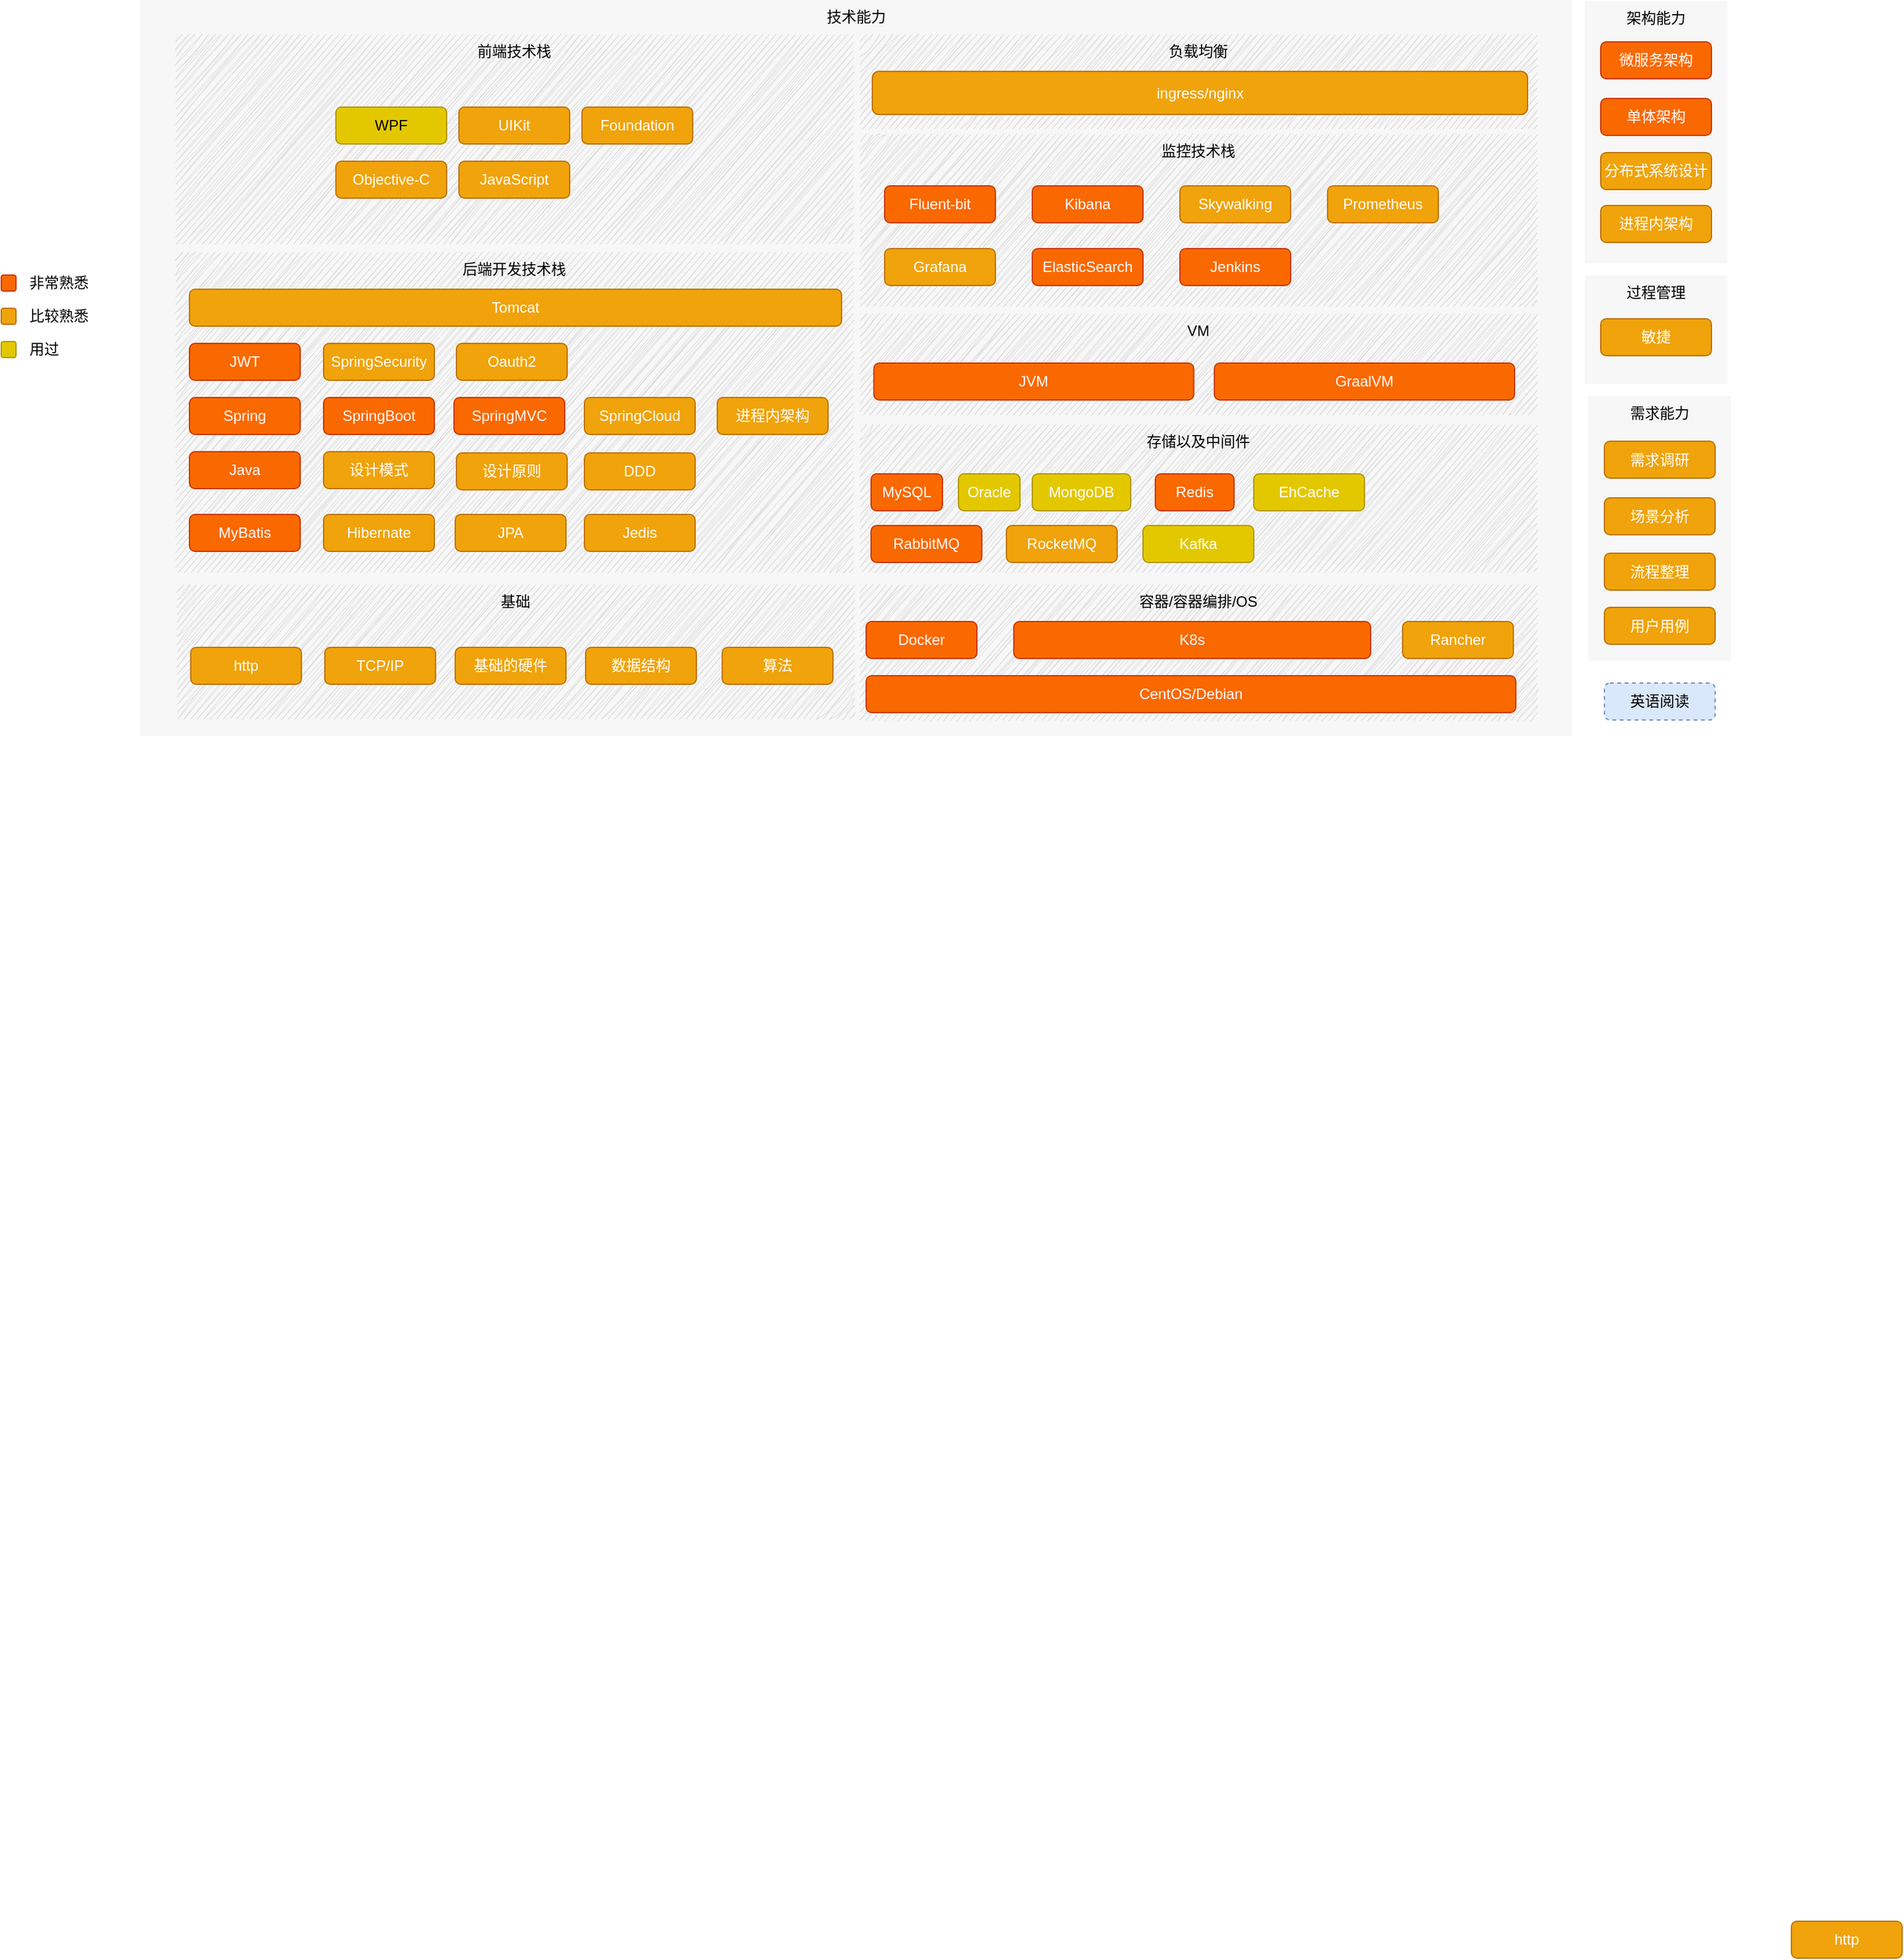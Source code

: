 <mxfile version="24.7.5" pages="7">
  <diagram name="顶层架构" id="g6CvxwyKXsx-Wkx9vgeh">
    <mxGraphModel dx="2473" dy="795" grid="0" gridSize="10" guides="1" tooltips="1" connect="1" arrows="1" fold="1" page="1" pageScale="1" pageWidth="827" pageHeight="1169" math="0" shadow="0">
      <root>
        <mxCell id="0" />
        <mxCell id="1" parent="0" />
        <mxCell id="p9Cf_NM39iR3UKsBwhyy-54" value="架构能力" style="rounded=0;whiteSpace=wrap;html=1;fillColor=#D6D6D6;opacity=20;strokeColor=none;verticalAlign=top;" vertex="1" parent="1">
          <mxGeometry x="732" y="273" width="116" height="213" as="geometry" />
        </mxCell>
        <mxCell id="p9Cf_NM39iR3UKsBwhyy-56" value="需求能力" style="rounded=0;whiteSpace=wrap;html=1;fillColor=#D6D6D6;opacity=20;strokeColor=none;verticalAlign=top;" vertex="1" parent="1">
          <mxGeometry x="735" y="594" width="116" height="215" as="geometry" />
        </mxCell>
        <mxCell id="p9Cf_NM39iR3UKsBwhyy-55" value="过程管理" style="rounded=0;whiteSpace=wrap;html=1;fillColor=#D6D6D6;opacity=20;strokeColor=none;verticalAlign=top;" vertex="1" parent="1">
          <mxGeometry x="732" y="496" width="116" height="88" as="geometry" />
        </mxCell>
        <mxCell id="p9Cf_NM39iR3UKsBwhyy-53" value="技术能力" style="rounded=0;whiteSpace=wrap;html=1;fillColor=#D6D6D6;opacity=20;strokeColor=none;verticalAlign=top;" vertex="1" parent="1">
          <mxGeometry x="-442" y="272" width="1164" height="598" as="geometry" />
        </mxCell>
        <mxCell id="p9Cf_NM39iR3UKsBwhyy-49" value="基础" style="rounded=0;whiteSpace=wrap;html=1;fillColor=#D6D6D6;strokeColor=none;verticalAlign=top;sketch=1;curveFitting=1;jiggle=2;" vertex="1" parent="1">
          <mxGeometry x="-412" y="747" width="550" height="109" as="geometry" />
        </mxCell>
        <mxCell id="p9Cf_NM39iR3UKsBwhyy-34" value="监控技术栈" style="rounded=0;whiteSpace=wrap;html=1;fillColor=#D6D6D6;strokeColor=none;verticalAlign=top;sketch=1;curveFitting=1;jiggle=2;" vertex="1" parent="1">
          <mxGeometry x="143" y="381" width="550" height="140" as="geometry" />
        </mxCell>
        <mxCell id="JE6O_fZ9xA0qBkAR_-J4-16" value="Kibana" style="rounded=1;whiteSpace=wrap;html=1;fillColor=#fa6800;fontColor=#FFFFFF;strokeColor=#C73500;" vertex="1" parent="1">
          <mxGeometry x="283" y="423" width="90" height="30" as="geometry" />
        </mxCell>
        <mxCell id="JE6O_fZ9xA0qBkAR_-J4-17" value="Fluent-bit" style="rounded=1;whiteSpace=wrap;html=1;fillColor=#fa6800;fontColor=#FFFFFF;strokeColor=#C73500;" vertex="1" parent="1">
          <mxGeometry x="163" y="423" width="90" height="30" as="geometry" />
        </mxCell>
        <mxCell id="JE6O_fZ9xA0qBkAR_-J4-41" value="Jenkins" style="rounded=1;whiteSpace=wrap;html=1;fillColor=#fa6800;fontColor=#FFFFFF;strokeColor=#C73500;" vertex="1" parent="1">
          <mxGeometry x="403" y="474" width="90" height="30" as="geometry" />
        </mxCell>
        <mxCell id="JE6O_fZ9xA0qBkAR_-J4-43" value="Skywalking" style="rounded=1;whiteSpace=wrap;html=1;fillColor=#f0a30a;fontColor=#FFFFFF;strokeColor=#BD7000;" vertex="1" parent="1">
          <mxGeometry x="403" y="423" width="90" height="30" as="geometry" />
        </mxCell>
        <mxCell id="JE6O_fZ9xA0qBkAR_-J4-44" value="Prometheus" style="rounded=1;whiteSpace=wrap;html=1;fillColor=#f0a30a;fontColor=#FFFFFF;strokeColor=#BD7000;" vertex="1" parent="1">
          <mxGeometry x="523" y="423" width="90" height="30" as="geometry" />
        </mxCell>
        <mxCell id="JE6O_fZ9xA0qBkAR_-J4-45" value="Grafana" style="rounded=1;whiteSpace=wrap;html=1;fillColor=#f0a30a;fontColor=#FFFFFF;strokeColor=#BD7000;" vertex="1" parent="1">
          <mxGeometry x="163" y="474" width="90" height="30" as="geometry" />
        </mxCell>
        <mxCell id="JE6O_fZ9xA0qBkAR_-J4-46" value="微服务架构" style="rounded=1;whiteSpace=wrap;html=1;fillColor=#fa6800;fontColor=#FFFFFF;strokeColor=#C73500;" vertex="1" parent="1">
          <mxGeometry x="745" y="306" width="90" height="30" as="geometry" />
        </mxCell>
        <mxCell id="JE6O_fZ9xA0qBkAR_-J4-47" value="单体架构" style="rounded=1;whiteSpace=wrap;html=1;fillColor=#fa6800;fontColor=#FFFFFF;strokeColor=#C73500;" vertex="1" parent="1">
          <mxGeometry x="745" y="352" width="90" height="30" as="geometry" />
        </mxCell>
        <mxCell id="JE6O_fZ9xA0qBkAR_-J4-52" value="http" style="rounded=1;whiteSpace=wrap;html=1;fillColor=#f0a30a;fontColor=#FFFFFF;strokeColor=#BD7000;" vertex="1" parent="1">
          <mxGeometry x="900" y="1833" width="90" height="30" as="geometry" />
        </mxCell>
        <mxCell id="JE6O_fZ9xA0qBkAR_-J4-58" value="分布式系统设计" style="rounded=1;whiteSpace=wrap;html=1;fillColor=#f0a30a;fontColor=#FFFFFF;strokeColor=#BD7000;" vertex="1" parent="1">
          <mxGeometry x="745" y="396" width="90" height="30" as="geometry" />
        </mxCell>
        <mxCell id="JE6O_fZ9xA0qBkAR_-J4-60" value="" style="rounded=1;whiteSpace=wrap;html=1;fillColor=#fa6800;fontColor=#FFFFFF;strokeColor=#C73500;" vertex="1" parent="1">
          <mxGeometry x="-555" y="495.5" width="12" height="13" as="geometry" />
        </mxCell>
        <mxCell id="JE6O_fZ9xA0qBkAR_-J4-72" value="敏捷" style="rounded=1;whiteSpace=wrap;html=1;fillColor=#f0a30a;fontColor=#FFFFFF;strokeColor=#BD7000;" vertex="1" parent="1">
          <mxGeometry x="745" y="531" width="90" height="30" as="geometry" />
        </mxCell>
        <mxCell id="JE6O_fZ9xA0qBkAR_-J4-73" value="需求调研" style="rounded=1;whiteSpace=wrap;html=1;fillColor=#f0a30a;fontColor=#FFFFFF;strokeColor=#BD7000;" vertex="1" parent="1">
          <mxGeometry x="748" y="630.5" width="90" height="30" as="geometry" />
        </mxCell>
        <mxCell id="p9Cf_NM39iR3UKsBwhyy-12" value="ElasticSearch" style="rounded=1;whiteSpace=wrap;html=1;fillColor=#fa6800;fontColor=#FFFFFF;strokeColor=#C73500;" vertex="1" parent="1">
          <mxGeometry x="283" y="474" width="90" height="30" as="geometry" />
        </mxCell>
        <mxCell id="p9Cf_NM39iR3UKsBwhyy-23" value="前端技术栈" style="rounded=0;whiteSpace=wrap;html=1;fillColor=#D6D6D6;strokeColor=none;verticalAlign=top;glass=0;sketch=1;curveFitting=1;jiggle=2;" vertex="1" parent="1">
          <mxGeometry x="-413" y="300" width="550" height="170" as="geometry" />
        </mxCell>
        <mxCell id="JE6O_fZ9xA0qBkAR_-J4-9" value="Objective-C" style="rounded=1;whiteSpace=wrap;html=1;fillColor=#f0a30a;fontColor=#FFFFFF;strokeColor=#BD7000;" vertex="1" parent="1">
          <mxGeometry x="-283" y="403" width="90" height="30" as="geometry" />
        </mxCell>
        <mxCell id="JE6O_fZ9xA0qBkAR_-J4-33" value="WPF" style="rounded=1;whiteSpace=wrap;html=1;fillColor=#e3c800;fontColor=#000000;strokeColor=#B09500;" vertex="1" parent="1">
          <mxGeometry x="-283" y="359" width="90" height="30" as="geometry" />
        </mxCell>
        <mxCell id="JE6O_fZ9xA0qBkAR_-J4-34" value="UIKit" style="rounded=1;whiteSpace=wrap;html=1;fillColor=#f0a30a;fontColor=#FFFFFF;strokeColor=#BD7000;" vertex="1" parent="1">
          <mxGeometry x="-183" y="359" width="90" height="30" as="geometry" />
        </mxCell>
        <mxCell id="JE6O_fZ9xA0qBkAR_-J4-35" value="Foundation" style="rounded=1;whiteSpace=wrap;html=1;fontColor=#FFFFFF;fillColor=#f0a30a;strokeColor=#BD7000;" vertex="1" parent="1">
          <mxGeometry x="-83" y="359" width="90" height="30" as="geometry" />
        </mxCell>
        <mxCell id="JE6O_fZ9xA0qBkAR_-J4-48" value="JavaScript" style="rounded=1;whiteSpace=wrap;html=1;fillColor=#f0a30a;fontColor=#FFFFFF;strokeColor=#BD7000;" vertex="1" parent="1">
          <mxGeometry x="-183" y="403" width="90" height="30" as="geometry" />
        </mxCell>
        <mxCell id="p9Cf_NM39iR3UKsBwhyy-45" value="场景分析" style="rounded=1;whiteSpace=wrap;html=1;fillColor=#f0a30a;fontColor=#FFFFFF;strokeColor=#BD7000;" vertex="1" parent="1">
          <mxGeometry x="748" y="676.5" width="90" height="30" as="geometry" />
        </mxCell>
        <mxCell id="p9Cf_NM39iR3UKsBwhyy-18" value="后端开发技术栈" style="rounded=0;whiteSpace=wrap;html=1;fillColor=#D6D6D6;strokeColor=none;verticalAlign=top;sketch=1;curveFitting=1;jiggle=2;" vertex="1" parent="1">
          <mxGeometry x="-413" y="477" width="550" height="260" as="geometry" />
        </mxCell>
        <mxCell id="JE6O_fZ9xA0qBkAR_-J4-28" value="Hibernate" style="rounded=1;whiteSpace=wrap;html=1;fillColor=#f0a30a;fontColor=#FFFFFF;strokeColor=#BD7000;" vertex="1" parent="1">
          <mxGeometry x="-293" y="690" width="90" height="30" as="geometry" />
        </mxCell>
        <mxCell id="JE6O_fZ9xA0qBkAR_-J4-29" value="MyBatis" style="rounded=1;whiteSpace=wrap;html=1;fillColor=#fa6800;fontColor=#FFFFFF;strokeColor=#C73500;" vertex="1" parent="1">
          <mxGeometry x="-402" y="690" width="90" height="30" as="geometry" />
        </mxCell>
        <mxCell id="JE6O_fZ9xA0qBkAR_-J4-68" value="JPA" style="rounded=1;whiteSpace=wrap;html=1;fillColor=#f0a30a;fontColor=#FFFFFF;strokeColor=#BD7000;" vertex="1" parent="1">
          <mxGeometry x="-186" y="690" width="90" height="30" as="geometry" />
        </mxCell>
        <mxCell id="p9Cf_NM39iR3UKsBwhyy-17" value="Jedis" style="rounded=1;whiteSpace=wrap;html=1;fillColor=#f0a30a;fontColor=#FFFFFF;strokeColor=#BD7000;" vertex="1" parent="1">
          <mxGeometry x="-81" y="690" width="90" height="30" as="geometry" />
        </mxCell>
        <mxCell id="JE6O_fZ9xA0qBkAR_-J4-1" value="Java" style="rounded=1;whiteSpace=wrap;html=1;fillColor=#fa6800;strokeColor=#C73500;fontColor=#FFFFFF;" vertex="1" parent="1">
          <mxGeometry x="-402" y="639" width="90" height="30" as="geometry" />
        </mxCell>
        <mxCell id="JE6O_fZ9xA0qBkAR_-J4-24" value="Spring" style="rounded=1;whiteSpace=wrap;html=1;fillColor=#fa6800;fontColor=#FFFFFF;strokeColor=#C73500;" vertex="1" parent="1">
          <mxGeometry x="-402" y="595" width="90" height="30" as="geometry" />
        </mxCell>
        <mxCell id="JE6O_fZ9xA0qBkAR_-J4-25" value="SpringBoot" style="rounded=1;whiteSpace=wrap;html=1;fillColor=#fa6800;fontColor=#FFFFFF;strokeColor=#C73500;" vertex="1" parent="1">
          <mxGeometry x="-293" y="595" width="90" height="30" as="geometry" />
        </mxCell>
        <mxCell id="JE6O_fZ9xA0qBkAR_-J4-26" value="SpringMVC" style="rounded=1;whiteSpace=wrap;html=1;fillColor=#fa6800;fontColor=#FFFFFF;strokeColor=#C73500;" vertex="1" parent="1">
          <mxGeometry x="-187" y="595" width="90" height="30" as="geometry" />
        </mxCell>
        <mxCell id="JE6O_fZ9xA0qBkAR_-J4-27" value="SpringCloud" style="rounded=1;whiteSpace=wrap;html=1;fillColor=#f0a30a;fontColor=#FFFFFF;strokeColor=#BD7000;" vertex="1" parent="1">
          <mxGeometry x="-81" y="595" width="90" height="30" as="geometry" />
        </mxCell>
        <mxCell id="JE6O_fZ9xA0qBkAR_-J4-49" value="JWT" style="rounded=1;whiteSpace=wrap;html=1;fillColor=#fa6800;fontColor=#FFFFFF;strokeColor=#C73500;" vertex="1" parent="1">
          <mxGeometry x="-402" y="551" width="90" height="30" as="geometry" />
        </mxCell>
        <mxCell id="JE6O_fZ9xA0qBkAR_-J4-50" value="SpringSecurity" style="rounded=1;whiteSpace=wrap;html=1;fillColor=#f0a30a;fontColor=#FFFFFF;strokeColor=#BD7000;" vertex="1" parent="1">
          <mxGeometry x="-293" y="551" width="90" height="30" as="geometry" />
        </mxCell>
        <mxCell id="JE6O_fZ9xA0qBkAR_-J4-51" value="Oauth2" style="rounded=1;whiteSpace=wrap;html=1;fillColor=#f0a30a;fontColor=#FFFFFF;strokeColor=#BD7000;" vertex="1" parent="1">
          <mxGeometry x="-185" y="551" width="90" height="30" as="geometry" />
        </mxCell>
        <mxCell id="JE6O_fZ9xA0qBkAR_-J4-55" value="数据结构" style="rounded=1;whiteSpace=wrap;html=1;fillColor=#f0a30a;fontColor=#FFFFFF;strokeColor=#BD7000;" vertex="1" parent="1">
          <mxGeometry x="-80" y="798" width="90" height="30" as="geometry" />
        </mxCell>
        <mxCell id="JE6O_fZ9xA0qBkAR_-J4-56" value="算法" style="rounded=1;whiteSpace=wrap;html=1;fillColor=#f0a30a;fontColor=#FFFFFF;strokeColor=#BD7000;" vertex="1" parent="1">
          <mxGeometry x="31" y="798" width="90" height="30" as="geometry" />
        </mxCell>
        <mxCell id="JE6O_fZ9xA0qBkAR_-J4-66" value="设计模式" style="rounded=1;whiteSpace=wrap;html=1;fillColor=#f0a30a;fontColor=#FFFFFF;strokeColor=#BD7000;" vertex="1" parent="1">
          <mxGeometry x="-293" y="639" width="90" height="30" as="geometry" />
        </mxCell>
        <mxCell id="JE6O_fZ9xA0qBkAR_-J4-71" value="DDD" style="rounded=1;whiteSpace=wrap;html=1;fillColor=#f0a30a;fontColor=#FFFFFF;strokeColor=#BD7000;" vertex="1" parent="1">
          <mxGeometry x="-81" y="640" width="90" height="30" as="geometry" />
        </mxCell>
        <mxCell id="p9Cf_NM39iR3UKsBwhyy-10" value="Tomcat" style="rounded=1;whiteSpace=wrap;html=1;fillColor=#f0a30a;fontColor=#FFFFFF;strokeColor=#BD7000;" vertex="1" parent="1">
          <mxGeometry x="-402" y="507" width="530" height="30" as="geometry" />
        </mxCell>
        <mxCell id="p9Cf_NM39iR3UKsBwhyy-15" value="进程内架构" style="rounded=1;whiteSpace=wrap;html=1;fillColor=#f0a30a;fontColor=#FFFFFF;strokeColor=#BD7000;" vertex="1" parent="1">
          <mxGeometry x="27" y="595" width="90" height="30" as="geometry" />
        </mxCell>
        <mxCell id="p9Cf_NM39iR3UKsBwhyy-16" value="设计原则" style="rounded=1;whiteSpace=wrap;html=1;fillColor=#f0a30a;fontColor=#FFFFFF;strokeColor=#BD7000;" vertex="1" parent="1">
          <mxGeometry x="-185" y="640" width="90" height="30" as="geometry" />
        </mxCell>
        <mxCell id="p9Cf_NM39iR3UKsBwhyy-50" value="http" style="rounded=1;whiteSpace=wrap;html=1;fillColor=#f0a30a;fontColor=#FFFFFF;strokeColor=#BD7000;" vertex="1" parent="1">
          <mxGeometry x="-401" y="798" width="90" height="30" as="geometry" />
        </mxCell>
        <mxCell id="p9Cf_NM39iR3UKsBwhyy-51" value="TCP/IP" style="rounded=1;whiteSpace=wrap;html=1;fillColor=#f0a30a;fontColor=#FFFFFF;strokeColor=#BD7000;" vertex="1" parent="1">
          <mxGeometry x="-292" y="798" width="90" height="30" as="geometry" />
        </mxCell>
        <mxCell id="p9Cf_NM39iR3UKsBwhyy-52" value="基础的硬件" style="rounded=1;whiteSpace=wrap;html=1;fillColor=#f0a30a;fontColor=#FFFFFF;strokeColor=#BD7000;" vertex="1" parent="1">
          <mxGeometry x="-186" y="798" width="90" height="30" as="geometry" />
        </mxCell>
        <mxCell id="p9Cf_NM39iR3UKsBwhyy-20" value="VM" style="rounded=0;whiteSpace=wrap;html=1;fillColor=#D6D6D6;strokeColor=none;verticalAlign=top;sketch=1;curveFitting=1;jiggle=2;" vertex="1" parent="1">
          <mxGeometry x="143" y="527" width="550" height="80" as="geometry" />
        </mxCell>
        <mxCell id="JE6O_fZ9xA0qBkAR_-J4-3" value="JVM" style="rounded=1;whiteSpace=wrap;html=1;fillColor=#fa6800;fontColor=#FFFFFF;strokeColor=#C73500;" vertex="1" parent="1">
          <mxGeometry x="154.25" y="567" width="260" height="30" as="geometry" />
        </mxCell>
        <mxCell id="p9Cf_NM39iR3UKsBwhyy-7" value="GraalVM" style="rounded=1;whiteSpace=wrap;html=1;fillColor=#fa6800;fontColor=#FFFFFF;strokeColor=#C73500;" vertex="1" parent="1">
          <mxGeometry x="431" y="567" width="244" height="30" as="geometry" />
        </mxCell>
        <mxCell id="p9Cf_NM39iR3UKsBwhyy-21" value="存储以及中间件" style="rounded=0;whiteSpace=wrap;html=1;fillColor=#D6D6D6;strokeColor=none;verticalAlign=top;sketch=1;curveFitting=1;jiggle=2;" vertex="1" parent="1">
          <mxGeometry x="143" y="617" width="550" height="120" as="geometry" />
        </mxCell>
        <mxCell id="JE6O_fZ9xA0qBkAR_-J4-12" value="MySQL" style="rounded=1;whiteSpace=wrap;html=1;fillColor=#fa6800;fontColor=#FFFFFF;strokeColor=#C73500;" vertex="1" parent="1">
          <mxGeometry x="152" y="657" width="58" height="30" as="geometry" />
        </mxCell>
        <mxCell id="JE6O_fZ9xA0qBkAR_-J4-13" value="Oracle" style="rounded=1;whiteSpace=wrap;html=1;fillColor=#e3c800;fontColor=#FFFFFF;strokeColor=#B09500;" vertex="1" parent="1">
          <mxGeometry x="223" y="657" width="50" height="30" as="geometry" />
        </mxCell>
        <mxCell id="JE6O_fZ9xA0qBkAR_-J4-14" value="MongoDB" style="rounded=1;whiteSpace=wrap;html=1;fillColor=#e3c800;fontColor=#FFFFFF;strokeColor=#B09500;" vertex="1" parent="1">
          <mxGeometry x="283" y="657" width="80" height="30" as="geometry" />
        </mxCell>
        <mxCell id="JE6O_fZ9xA0qBkAR_-J4-30" style="edgeStyle=orthogonalEdgeStyle;rounded=0;orthogonalLoop=1;jettySize=auto;html=1;exitX=0.5;exitY=1;exitDx=0;exitDy=0;" edge="1" parent="1" source="JE6O_fZ9xA0qBkAR_-J4-12" target="JE6O_fZ9xA0qBkAR_-J4-12">
          <mxGeometry relative="1" as="geometry" />
        </mxCell>
        <mxCell id="JE6O_fZ9xA0qBkAR_-J4-36" value="RocketMQ" style="rounded=1;whiteSpace=wrap;html=1;fillColor=#f0a30a;fontColor=#FFFFFF;strokeColor=#BD7000;" vertex="1" parent="1">
          <mxGeometry x="262" y="699" width="90" height="30" as="geometry" />
        </mxCell>
        <mxCell id="JE6O_fZ9xA0qBkAR_-J4-37" value="RabbitMQ" style="rounded=1;whiteSpace=wrap;html=1;fillColor=#fa6800;fontColor=#FFFFFF;strokeColor=#C73500;" vertex="1" parent="1">
          <mxGeometry x="152" y="699" width="90" height="30" as="geometry" />
        </mxCell>
        <mxCell id="JE6O_fZ9xA0qBkAR_-J4-38" value="Kafka" style="rounded=1;whiteSpace=wrap;html=1;fillColor=#e3c800;fontColor=#FFFFFF;strokeColor=#B09500;" vertex="1" parent="1">
          <mxGeometry x="373" y="699" width="90" height="30" as="geometry" />
        </mxCell>
        <mxCell id="JE6O_fZ9xA0qBkAR_-J4-39" value="Redis" style="rounded=1;whiteSpace=wrap;html=1;fillColor=#fa6800;fontColor=#FFFFFF;strokeColor=#C73500;" vertex="1" parent="1">
          <mxGeometry x="383" y="657" width="64" height="30" as="geometry" />
        </mxCell>
        <mxCell id="JE6O_fZ9xA0qBkAR_-J4-40" value="EhCache" style="rounded=1;whiteSpace=wrap;html=1;fillColor=#e3c800;fontColor=#FFFFFF;strokeColor=#B09500;" vertex="1" parent="1">
          <mxGeometry x="463" y="657" width="90" height="30" as="geometry" />
        </mxCell>
        <mxCell id="p9Cf_NM39iR3UKsBwhyy-22" value="容器/容器编排/OS" style="rounded=0;whiteSpace=wrap;html=1;fillColor=#D6D6D6;strokeColor=none;verticalAlign=top;sketch=1;curveFitting=1;jiggle=2;" vertex="1" parent="1">
          <mxGeometry x="143" y="747" width="550" height="110" as="geometry" />
        </mxCell>
        <mxCell id="JE6O_fZ9xA0qBkAR_-J4-31" value="Rancher" style="rounded=1;whiteSpace=wrap;html=1;fillColor=#f0a30a;fontColor=#FFFFFF;strokeColor=#BD7000;" vertex="1" parent="1">
          <mxGeometry x="584" y="777" width="90" height="30" as="geometry" />
        </mxCell>
        <mxCell id="JE6O_fZ9xA0qBkAR_-J4-69" value="Docker" style="rounded=1;whiteSpace=wrap;html=1;fillColor=#fa6800;fontColor=#FFFFFF;strokeColor=#C73500;" vertex="1" parent="1">
          <mxGeometry x="148" y="777" width="90" height="30" as="geometry" />
        </mxCell>
        <mxCell id="JE6O_fZ9xA0qBkAR_-J4-70" value="K8s" style="rounded=1;whiteSpace=wrap;html=1;fillColor=#fa6800;fontColor=#FFFFFF;strokeColor=#C73500;" vertex="1" parent="1">
          <mxGeometry x="268" y="777" width="290" height="30" as="geometry" />
        </mxCell>
        <mxCell id="p9Cf_NM39iR3UKsBwhyy-1" value="CentOS/Debian" style="rounded=1;whiteSpace=wrap;html=1;fillColor=#fa6800;fontColor=#FFFFFF;strokeColor=#C73500;" vertex="1" parent="1">
          <mxGeometry x="148" y="821" width="528" height="30" as="geometry" />
        </mxCell>
        <mxCell id="p9Cf_NM39iR3UKsBwhyy-25" value="负载均衡" style="rounded=0;whiteSpace=wrap;html=1;fillColor=#D6D6D6;strokeColor=none;verticalAlign=top;sketch=1;curveFitting=1;jiggle=2;" vertex="1" parent="1">
          <mxGeometry x="143" y="300" width="550" height="75" as="geometry" />
        </mxCell>
        <mxCell id="JE6O_fZ9xA0qBkAR_-J4-59" value="ingress/nginx" style="rounded=1;whiteSpace=wrap;html=1;fillColor=#f0a30a;strokeColor=#BD7000;fontColor=#FFFFFF;" vertex="1" parent="1">
          <mxGeometry x="153" y="330" width="532.5" height="35" as="geometry" />
        </mxCell>
        <mxCell id="p9Cf_NM39iR3UKsBwhyy-57" value="流程整理" style="rounded=1;whiteSpace=wrap;html=1;fillColor=#f0a30a;fontColor=#FFFFFF;strokeColor=#BD7000;" vertex="1" parent="1">
          <mxGeometry x="748" y="721.5" width="90" height="30" as="geometry" />
        </mxCell>
        <mxCell id="p9Cf_NM39iR3UKsBwhyy-58" value="用户用例" style="rounded=1;whiteSpace=wrap;html=1;fillColor=#f0a30a;fontColor=#FFFFFF;strokeColor=#BD7000;" vertex="1" parent="1">
          <mxGeometry x="748" y="765.5" width="90" height="30" as="geometry" />
        </mxCell>
        <mxCell id="p9Cf_NM39iR3UKsBwhyy-59" value="进程内架构" style="rounded=1;whiteSpace=wrap;html=1;fillColor=#f0a30a;fontColor=#FFFFFF;strokeColor=#BD7000;" vertex="1" parent="1">
          <mxGeometry x="745" y="439" width="90" height="30" as="geometry" />
        </mxCell>
        <mxCell id="p9Cf_NM39iR3UKsBwhyy-60" value="&lt;span style=&quot;&quot;&gt;非常熟悉&lt;/span&gt;" style="text;html=1;align=left;verticalAlign=middle;whiteSpace=wrap;rounded=0;fontColor=#000000;" vertex="1" parent="1">
          <mxGeometry x="-534" y="487" width="60" height="30" as="geometry" />
        </mxCell>
        <mxCell id="p9Cf_NM39iR3UKsBwhyy-61" value="" style="rounded=1;whiteSpace=wrap;html=1;fillColor=#f0a30a;fontColor=#000000;strokeColor=#BD7000;" vertex="1" parent="1">
          <mxGeometry x="-555" y="522.5" width="12" height="13" as="geometry" />
        </mxCell>
        <mxCell id="p9Cf_NM39iR3UKsBwhyy-62" value="&lt;span style=&quot;&quot;&gt;比较熟悉&lt;/span&gt;" style="text;html=1;align=left;verticalAlign=middle;whiteSpace=wrap;rounded=0;fontColor=#000000;" vertex="1" parent="1">
          <mxGeometry x="-534" y="514" width="60" height="30" as="geometry" />
        </mxCell>
        <mxCell id="p9Cf_NM39iR3UKsBwhyy-64" value="" style="rounded=1;whiteSpace=wrap;html=1;fillColor=#e3c800;fontColor=#000000;strokeColor=#B09500;" vertex="1" parent="1">
          <mxGeometry x="-555" y="549.5" width="12" height="13" as="geometry" />
        </mxCell>
        <mxCell id="p9Cf_NM39iR3UKsBwhyy-65" value="&lt;span style=&quot;&quot;&gt;用过&lt;/span&gt;" style="text;html=1;align=left;verticalAlign=middle;whiteSpace=wrap;rounded=0;fontColor=#000000;" vertex="1" parent="1">
          <mxGeometry x="-534" y="541" width="60" height="30" as="geometry" />
        </mxCell>
        <mxCell id="p9Cf_NM39iR3UKsBwhyy-68" value="英语阅读" style="rounded=1;whiteSpace=wrap;html=1;fillColor=#dae8fc;strokeColor=#6c8ebf;dashed=1;fontColor=#000000;" vertex="1" parent="1">
          <mxGeometry x="748" y="827" width="90" height="30" as="geometry" />
        </mxCell>
      </root>
    </mxGraphModel>
  </diagram>
  <diagram id="PgHZEPw_DNHwW4GDEh0E" name="Java">
    <mxGraphModel dx="1434" dy="761" grid="1" gridSize="10" guides="1" tooltips="1" connect="1" arrows="1" fold="1" page="1" pageScale="1" pageWidth="827" pageHeight="1169" math="0" shadow="0">
      <root>
        <mxCell id="0" />
        <mxCell id="1" parent="0" />
        <mxCell id="-B3gh-hXYdAy5UD66m-P-1" value="集合框架" style="rounded=1;whiteSpace=wrap;html=1;fillColor=none;" parent="1" vertex="1">
          <mxGeometry x="200" y="280" width="90" height="30" as="geometry" />
        </mxCell>
        <mxCell id="-B3gh-hXYdAy5UD66m-P-4" value="JUC" style="rounded=1;whiteSpace=wrap;html=1;fillColor=none;" parent="1" vertex="1">
          <mxGeometry x="200" y="380" width="90" height="30" as="geometry" />
        </mxCell>
        <mxCell id="-B3gh-hXYdAy5UD66m-P-5" value="泛型" style="rounded=1;whiteSpace=wrap;html=1;fillColor=none;" parent="1" vertex="1">
          <mxGeometry x="320" y="280" width="90" height="30" as="geometry" />
        </mxCell>
        <mxCell id="-B3gh-hXYdAy5UD66m-P-6" value="反射" style="rounded=1;whiteSpace=wrap;html=1;fillColor=none;" parent="1" vertex="1">
          <mxGeometry x="320" y="330" width="90" height="30" as="geometry" />
        </mxCell>
        <mxCell id="-B3gh-hXYdAy5UD66m-P-7" value="基础语法" style="rounded=1;whiteSpace=wrap;html=1;fillColor=none;" parent="1" vertex="1">
          <mxGeometry x="320" y="380" width="90" height="30" as="geometry" />
        </mxCell>
        <mxCell id="cfW-Y7d0VhhwFGtdI1fv-1" value="锁" style="rounded=1;whiteSpace=wrap;html=1;fillColor=none;verticalAlign=top;" parent="1" vertex="1">
          <mxGeometry x="500" y="315" width="270" height="235" as="geometry" />
        </mxCell>
        <mxCell id="cfW-Y7d0VhhwFGtdI1fv-3" value="集合工具包" style="rounded=1;whiteSpace=wrap;html=1;fillColor=none;" parent="1" vertex="1">
          <mxGeometry x="840" y="170" width="70" height="30" as="geometry" />
        </mxCell>
        <mxCell id="YbuWE6oQGv1UF3c4Gytr-1" value="内置锁" style="rounded=1;whiteSpace=wrap;html=1;fillColor=none;verticalAlign=top;" parent="1" vertex="1">
          <mxGeometry x="510" y="345" width="80" height="125" as="geometry" />
        </mxCell>
        <mxCell id="YbuWE6oQGv1UF3c4Gytr-3" value="基础理论" style="rounded=1;whiteSpace=wrap;html=1;fillColor=none;verticalAlign=top;" parent="1" vertex="1">
          <mxGeometry x="500" y="585" width="370" height="60" as="geometry" />
        </mxCell>
        <mxCell id="YbuWE6oQGv1UF3c4Gytr-2" value="显式锁" style="rounded=1;whiteSpace=wrap;html=1;fillColor=none;verticalAlign=top;" parent="1" vertex="1">
          <mxGeometry x="600" y="345" width="160" height="125" as="geometry" />
        </mxCell>
        <mxCell id="cfW-Y7d0VhhwFGtdI1fv-2" value="CAS" style="rounded=1;whiteSpace=wrap;html=1;fillColor=none;" parent="1" vertex="1">
          <mxGeometry x="520" y="600" width="50" height="30" as="geometry" />
        </mxCell>
        <mxCell id="YbuWE6oQGv1UF3c4Gytr-4" value="CAS" style="rounded=1;whiteSpace=wrap;html=1;fillColor=none;" parent="1" vertex="1">
          <mxGeometry x="250" y="470" width="50" height="30" as="geometry" />
        </mxCell>
        <mxCell id="YbuWE6oQGv1UF3c4Gytr-5" value="偏向锁" style="rounded=1;whiteSpace=wrap;html=1;fillColor=none;" parent="1" vertex="1">
          <mxGeometry x="525" y="372.5" width="50" height="20" as="geometry" />
        </mxCell>
        <mxCell id="YbuWE6oQGv1UF3c4Gytr-6" value="轻量级锁" style="rounded=1;whiteSpace=wrap;html=1;fillColor=none;" parent="1" vertex="1">
          <mxGeometry x="525" y="400" width="50" height="20" as="geometry" />
        </mxCell>
        <mxCell id="YbuWE6oQGv1UF3c4Gytr-7" value="重量级锁" style="rounded=1;whiteSpace=wrap;html=1;fillColor=none;" parent="1" vertex="1">
          <mxGeometry x="525" y="430" width="50" height="20" as="geometry" />
        </mxCell>
        <mxCell id="mvZBdH1KSYkebl2hoFRd-1" value="原子性" style="rounded=1;whiteSpace=wrap;html=1;fillColor=none;" vertex="1" parent="1">
          <mxGeometry x="590" y="600" width="60" height="30" as="geometry" />
        </mxCell>
        <mxCell id="mvZBdH1KSYkebl2hoFRd-3" value="AQS" style="rounded=1;whiteSpace=wrap;html=1;fillColor=none;" vertex="1" parent="1">
          <mxGeometry x="620" y="424" width="50" height="20" as="geometry" />
        </mxCell>
        <mxCell id="mvZBdH1KSYkebl2hoFRd-4" value="RetrantLock" style="rounded=1;whiteSpace=wrap;html=1;fillColor=none;" vertex="1" parent="1">
          <mxGeometry x="620" y="372.5" width="80" height="20" as="geometry" />
        </mxCell>
        <mxCell id="mvZBdH1KSYkebl2hoFRd-5" value="LockSupport" style="rounded=1;whiteSpace=wrap;html=1;fillColor=none;" vertex="1" parent="1">
          <mxGeometry x="620" y="397.5" width="80" height="20" as="geometry" />
        </mxCell>
      </root>
    </mxGraphModel>
  </diagram>
  <diagram id="HBwEbyoY2KdVvYr6UUQm" name="JVM">
    <mxGraphModel dx="1434" dy="761" grid="1" gridSize="10" guides="1" tooltips="1" connect="1" arrows="1" fold="1" page="1" pageScale="1" pageWidth="827" pageHeight="1169" math="0" shadow="0">
      <root>
        <mxCell id="0" />
        <mxCell id="1" parent="0" />
      </root>
    </mxGraphModel>
  </diagram>
  <diagram id="IDGYqex6bddNdCJ9dXCm" name="Spring">
    <mxGraphModel dx="1434" dy="761" grid="1" gridSize="10" guides="1" tooltips="1" connect="1" arrows="1" fold="1" page="1" pageScale="1" pageWidth="827" pageHeight="1169" math="0" shadow="0">
      <root>
        <mxCell id="0" />
        <mxCell id="1" parent="0" />
      </root>
    </mxGraphModel>
  </diagram>
  <diagram id="f4Kvmxloq084r8IWoX9-" name="架构">
    <mxGraphModel dx="1434" dy="761" grid="1" gridSize="10" guides="1" tooltips="1" connect="1" arrows="1" fold="1" page="1" pageScale="1" pageWidth="827" pageHeight="1169" math="0" shadow="0">
      <root>
        <mxCell id="0" />
        <mxCell id="1" parent="0" />
        <mxCell id="fRBUskwtryzUf9YHqXCr-1" value="" style="edgeStyle=orthogonalEdgeStyle;rounded=0;orthogonalLoop=1;jettySize=auto;html=1;" edge="1" parent="1" source="fRBUskwtryzUf9YHqXCr-2" target="fRBUskwtryzUf9YHqXCr-6">
          <mxGeometry relative="1" as="geometry" />
        </mxCell>
        <mxCell id="fRBUskwtryzUf9YHqXCr-2" value="业务架构" style="rounded=0;whiteSpace=wrap;html=1;" vertex="1" parent="1">
          <mxGeometry x="140" y="460" width="120" height="60" as="geometry" />
        </mxCell>
        <mxCell id="fRBUskwtryzUf9YHqXCr-3" value="" style="edgeStyle=orthogonalEdgeStyle;rounded=0;orthogonalLoop=1;jettySize=auto;html=1;" edge="1" parent="1" source="fRBUskwtryzUf9YHqXCr-6" target="fRBUskwtryzUf9YHqXCr-13">
          <mxGeometry relative="1" as="geometry" />
        </mxCell>
        <mxCell id="fRBUskwtryzUf9YHqXCr-4" value="" style="edgeStyle=orthogonalEdgeStyle;rounded=0;orthogonalLoop=1;jettySize=auto;html=1;" edge="1" parent="1" source="fRBUskwtryzUf9YHqXCr-6" target="fRBUskwtryzUf9YHqXCr-7">
          <mxGeometry relative="1" as="geometry" />
        </mxCell>
        <mxCell id="fRBUskwtryzUf9YHqXCr-5" value="" style="edgeStyle=orthogonalEdgeStyle;rounded=0;orthogonalLoop=1;jettySize=auto;html=1;" edge="1" parent="1" source="fRBUskwtryzUf9YHqXCr-6" target="fRBUskwtryzUf9YHqXCr-10">
          <mxGeometry relative="1" as="geometry" />
        </mxCell>
        <mxCell id="fRBUskwtryzUf9YHqXCr-6" value="产品架构" style="rounded=0;whiteSpace=wrap;html=1;" vertex="1" parent="1">
          <mxGeometry x="330" y="460" width="120" height="60" as="geometry" />
        </mxCell>
        <mxCell id="fRBUskwtryzUf9YHqXCr-7" value="数据架构" style="rounded=0;whiteSpace=wrap;html=1;" vertex="1" parent="1">
          <mxGeometry x="520" y="460" width="120" height="60" as="geometry" />
        </mxCell>
        <mxCell id="fRBUskwtryzUf9YHqXCr-10" value="技术架构" style="rounded=0;whiteSpace=wrap;html=1;verticalAlign=top;" vertex="1" parent="1">
          <mxGeometry x="290" y="610" width="200" height="130" as="geometry" />
        </mxCell>
        <mxCell id="fRBUskwtryzUf9YHqXCr-13" value="应用架构" style="rounded=0;whiteSpace=wrap;html=1;verticalAlign=top;" vertex="1" parent="1">
          <mxGeometry x="310" y="240" width="160" height="140" as="geometry" />
        </mxCell>
        <mxCell id="fRBUskwtryzUf9YHqXCr-14" value="水平拆分" style="rounded=1;whiteSpace=wrap;html=1;" vertex="1" parent="1">
          <mxGeometry x="352" y="320" width="76" height="30" as="geometry" />
        </mxCell>
        <mxCell id="fRBUskwtryzUf9YHqXCr-15" value="垂直拆分" style="rounded=1;whiteSpace=wrap;html=1;" vertex="1" parent="1">
          <mxGeometry x="352" y="280" width="76" height="30" as="geometry" />
        </mxCell>
        <mxCell id="fRBUskwtryzUf9YHqXCr-18" value="逻辑架构" style="rounded=1;whiteSpace=wrap;html=1;" vertex="1" parent="1">
          <mxGeometry x="352" y="650" width="76" height="30" as="geometry" />
        </mxCell>
        <mxCell id="fRBUskwtryzUf9YHqXCr-19" value="物理架构" style="rounded=1;whiteSpace=wrap;html=1;" vertex="1" parent="1">
          <mxGeometry x="352" y="690" width="76" height="30" as="geometry" />
        </mxCell>
      </root>
    </mxGraphModel>
  </diagram>
  <diagram id="owRDhz4BcDEbFZsyU9oo" name="system-design">
    <mxGraphModel dx="1969" dy="895" grid="1" gridSize="10" guides="1" tooltips="1" connect="1" arrows="1" fold="1" page="1" pageScale="1" pageWidth="3300" pageHeight="4681" math="0" shadow="0">
      <root>
        <mxCell id="0" />
        <mxCell id="1" parent="0" />
        <mxCell id="4ccXDrbb5XJbMBLy0cAE-11" value="多级分流" style="rounded=0;whiteSpace=wrap;html=1;fillColor=none;dashed=1;verticalAlign=top;" parent="1" vertex="1">
          <mxGeometry x="360" y="460" width="1500" height="290" as="geometry" />
        </mxCell>
        <mxCell id="4ccXDrbb5XJbMBLy0cAE-6" value="" style="edgeStyle=orthogonalEdgeStyle;rounded=0;orthogonalLoop=1;jettySize=auto;html=1;" parent="1" source="4ccXDrbb5XJbMBLy0cAE-3" target="4ccXDrbb5XJbMBLy0cAE-5" edge="1">
          <mxGeometry relative="1" as="geometry" />
        </mxCell>
        <mxCell id="NLAxXJrM-n1KPbMyzaA3-12" style="edgeStyle=orthogonalEdgeStyle;rounded=0;orthogonalLoop=1;jettySize=auto;html=1;exitX=0;exitY=0.75;exitDx=0;exitDy=0;entryX=1;entryY=0.75;entryDx=0;entryDy=0;" edge="1" parent="1" source="4ccXDrbb5XJbMBLy0cAE-3" target="NLAxXJrM-n1KPbMyzaA3-9">
          <mxGeometry relative="1" as="geometry" />
        </mxCell>
        <mxCell id="4ccXDrbb5XJbMBLy0cAE-3" value="客户端缓存" style="rounded=0;whiteSpace=wrap;html=1;verticalAlign=middle;" parent="1" vertex="1">
          <mxGeometry x="640" y="550" width="90" height="40" as="geometry" />
        </mxCell>
        <mxCell id="4ccXDrbb5XJbMBLy0cAE-8" value="" style="edgeStyle=orthogonalEdgeStyle;rounded=0;orthogonalLoop=1;jettySize=auto;html=1;" parent="1" source="4ccXDrbb5XJbMBLy0cAE-5" target="4ccXDrbb5XJbMBLy0cAE-7" edge="1">
          <mxGeometry relative="1" as="geometry" />
        </mxCell>
        <mxCell id="4ccXDrbb5XJbMBLy0cAE-12" value="" style="edgeStyle=orthogonalEdgeStyle;rounded=0;orthogonalLoop=1;jettySize=auto;html=1;" parent="1" source="4ccXDrbb5XJbMBLy0cAE-5" target="4ccXDrbb5XJbMBLy0cAE-9" edge="1">
          <mxGeometry relative="1" as="geometry" />
        </mxCell>
        <mxCell id="4ccXDrbb5XJbMBLy0cAE-5" value="DNS解析" style="rounded=0;whiteSpace=wrap;html=1;verticalAlign=middle;" parent="1" vertex="1">
          <mxGeometry x="810" y="550" width="90" height="40" as="geometry" />
        </mxCell>
        <mxCell id="4ccXDrbb5XJbMBLy0cAE-14" value="" style="edgeStyle=orthogonalEdgeStyle;rounded=0;orthogonalLoop=1;jettySize=auto;html=1;" parent="1" source="4ccXDrbb5XJbMBLy0cAE-7" target="4ccXDrbb5XJbMBLy0cAE-13" edge="1">
          <mxGeometry relative="1" as="geometry" />
        </mxCell>
        <mxCell id="4ccXDrbb5XJbMBLy0cAE-7" value="传输链路" style="rounded=0;whiteSpace=wrap;html=1;verticalAlign=middle;" parent="1" vertex="1">
          <mxGeometry x="970" y="550" width="90" height="40" as="geometry" />
        </mxCell>
        <mxCell id="4ccXDrbb5XJbMBLy0cAE-9" value="CDN" style="rounded=0;whiteSpace=wrap;html=1;verticalAlign=middle;" parent="1" vertex="1">
          <mxGeometry x="810" y="670" width="90" height="40" as="geometry" />
        </mxCell>
        <mxCell id="4ccXDrbb5XJbMBLy0cAE-16" style="edgeStyle=orthogonalEdgeStyle;rounded=0;orthogonalLoop=1;jettySize=auto;html=1;exitX=0.5;exitY=0;exitDx=0;exitDy=0;entryX=0.5;entryY=1;entryDx=0;entryDy=0;curved=1;" parent="1" source="4ccXDrbb5XJbMBLy0cAE-13" target="4ccXDrbb5XJbMBLy0cAE-15" edge="1">
          <mxGeometry relative="1" as="geometry" />
        </mxCell>
        <mxCell id="NLAxXJrM-n1KPbMyzaA3-4" value="" style="edgeStyle=orthogonalEdgeStyle;rounded=0;orthogonalLoop=1;jettySize=auto;html=1;" edge="1" parent="1" source="4ccXDrbb5XJbMBLy0cAE-13" target="NLAxXJrM-n1KPbMyzaA3-1">
          <mxGeometry relative="1" as="geometry" />
        </mxCell>
        <mxCell id="4ccXDrbb5XJbMBLy0cAE-13" value="负载均衡" style="rounded=0;whiteSpace=wrap;html=1;verticalAlign=middle;" parent="1" vertex="1">
          <mxGeometry x="1120" y="550" width="90" height="40" as="geometry" />
        </mxCell>
        <mxCell id="4ccXDrbb5XJbMBLy0cAE-15" value="数据链路层负载均衡&lt;div&gt;网络层负载均衡&lt;/div&gt;&lt;div&gt;应用层负载均衡&lt;/div&gt;" style="text;html=1;align=left;verticalAlign=middle;whiteSpace=wrap;rounded=0;dashed=1;strokeColor=default;" parent="1" vertex="1">
          <mxGeometry x="1180" y="350" width="110" height="60" as="geometry" />
        </mxCell>
        <mxCell id="4ccXDrbb5XJbMBLy0cAE-18" value="A记录&lt;div&gt;CName&lt;/div&gt;&lt;div&gt;本地DNS&lt;/div&gt;&lt;div&gt;最近的服务节点&lt;/div&gt;" style="text;html=1;align=left;verticalAlign=middle;whiteSpace=wrap;rounded=0;dashed=1;strokeColor=default;" parent="1" vertex="1">
          <mxGeometry x="790" y="340" width="110" height="60" as="geometry" />
        </mxCell>
        <mxCell id="NLAxXJrM-n1KPbMyzaA3-5" value="" style="edgeStyle=orthogonalEdgeStyle;rounded=0;orthogonalLoop=1;jettySize=auto;html=1;" edge="1" parent="1" source="NLAxXJrM-n1KPbMyzaA3-1" target="NLAxXJrM-n1KPbMyzaA3-2">
          <mxGeometry relative="1" as="geometry" />
        </mxCell>
        <mxCell id="NLAxXJrM-n1KPbMyzaA3-1" value="后端服务" style="rounded=0;whiteSpace=wrap;html=1;verticalAlign=middle;" vertex="1" parent="1">
          <mxGeometry x="1270" y="550" width="90" height="40" as="geometry" />
        </mxCell>
        <mxCell id="NLAxXJrM-n1KPbMyzaA3-6" value="" style="edgeStyle=orthogonalEdgeStyle;rounded=0;orthogonalLoop=1;jettySize=auto;html=1;" edge="1" parent="1" source="NLAxXJrM-n1KPbMyzaA3-2" target="NLAxXJrM-n1KPbMyzaA3-3">
          <mxGeometry relative="1" as="geometry" />
        </mxCell>
        <mxCell id="NLAxXJrM-n1KPbMyzaA3-2" value="服务内缓存" style="rounded=0;whiteSpace=wrap;html=1;verticalAlign=middle;" vertex="1" parent="1">
          <mxGeometry x="1420" y="550" width="90" height="40" as="geometry" />
        </mxCell>
        <mxCell id="NLAxXJrM-n1KPbMyzaA3-3" value="分布式缓存" style="rounded=0;whiteSpace=wrap;html=1;verticalAlign=middle;" vertex="1" parent="1">
          <mxGeometry x="1570" y="550" width="90" height="40" as="geometry" />
        </mxCell>
        <mxCell id="NLAxXJrM-n1KPbMyzaA3-7" value="2层负载均衡&lt;div&gt;4层负载均衡&lt;/div&gt;&lt;div&gt;7层负载均衡&lt;/div&gt;" style="text;html=1;align=left;verticalAlign=middle;whiteSpace=wrap;rounded=0;dashed=1;strokeColor=default;" vertex="1" parent="1">
          <mxGeometry x="1610" y="350" width="110" height="60" as="geometry" />
        </mxCell>
        <mxCell id="NLAxXJrM-n1KPbMyzaA3-8" value="2层负载均衡&lt;div&gt;4层负载均衡&lt;/div&gt;&lt;div&gt;7层负载均衡&lt;/div&gt;" style="text;html=1;align=left;verticalAlign=middle;whiteSpace=wrap;rounded=0;dashed=1;strokeColor=default;" vertex="1" parent="1">
          <mxGeometry x="1410" y="350" width="110" height="60" as="geometry" />
        </mxCell>
        <mxCell id="NLAxXJrM-n1KPbMyzaA3-11" style="edgeStyle=orthogonalEdgeStyle;rounded=0;orthogonalLoop=1;jettySize=auto;html=1;exitX=1;exitY=0.25;exitDx=0;exitDy=0;entryX=0;entryY=0.25;entryDx=0;entryDy=0;" edge="1" parent="1" source="NLAxXJrM-n1KPbMyzaA3-9" target="4ccXDrbb5XJbMBLy0cAE-3">
          <mxGeometry relative="1" as="geometry" />
        </mxCell>
        <mxCell id="NLAxXJrM-n1KPbMyzaA3-13" style="edgeStyle=orthogonalEdgeStyle;rounded=0;orthogonalLoop=1;jettySize=auto;html=1;exitX=0.5;exitY=1;exitDx=0;exitDy=0;entryX=0;entryY=0.5;entryDx=0;entryDy=0;curved=1;" edge="1" parent="1" source="NLAxXJrM-n1KPbMyzaA3-9" target="4ccXDrbb5XJbMBLy0cAE-9">
          <mxGeometry relative="1" as="geometry" />
        </mxCell>
        <mxCell id="NLAxXJrM-n1KPbMyzaA3-9" value="&lt;b&gt;&amp;nbsp;客户端&lt;/b&gt;" style="rounded=0;whiteSpace=wrap;html=1;verticalAlign=middle;" vertex="1" parent="1">
          <mxGeometry x="480" y="550" width="90" height="40" as="geometry" />
        </mxCell>
        <mxCell id="9w6te5JW_Pr8AdL0oS-G-13" style="edgeStyle=orthogonalEdgeStyle;rounded=0;orthogonalLoop=1;jettySize=auto;html=1;exitX=1;exitY=0.25;exitDx=0;exitDy=0;entryX=0;entryY=0.25;entryDx=0;entryDy=0;" edge="1" parent="1" source="9w6te5JW_Pr8AdL0oS-G-15" target="9w6te5JW_Pr8AdL0oS-G-20">
          <mxGeometry relative="1" as="geometry" />
        </mxCell>
        <mxCell id="9w6te5JW_Pr8AdL0oS-G-14" value="求解" style="edgeLabel;html=1;align=center;verticalAlign=middle;resizable=0;points=[];" vertex="1" connectable="0" parent="9w6te5JW_Pr8AdL0oS-G-13">
          <mxGeometry x="-0.009" y="3" relative="1" as="geometry">
            <mxPoint as="offset" />
          </mxGeometry>
        </mxCell>
        <mxCell id="9w6te5JW_Pr8AdL0oS-G-15" value="&lt;b&gt;面试题&lt;/b&gt;" style="rounded=0;whiteSpace=wrap;html=1;verticalAlign=middle;" vertex="1" parent="1">
          <mxGeometry x="780" y="130" width="90" height="40" as="geometry" />
        </mxCell>
        <mxCell id="9w6te5JW_Pr8AdL0oS-G-16" style="edgeStyle=orthogonalEdgeStyle;rounded=0;orthogonalLoop=1;jettySize=auto;html=1;exitX=1;exitY=0.25;exitDx=0;exitDy=0;entryX=0;entryY=0.25;entryDx=0;entryDy=0;" edge="1" parent="1" source="9w6te5JW_Pr8AdL0oS-G-20" target="9w6te5JW_Pr8AdL0oS-G-23">
          <mxGeometry relative="1" as="geometry" />
        </mxCell>
        <mxCell id="9w6te5JW_Pr8AdL0oS-G-17" value="驱动学习" style="edgeLabel;html=1;align=center;verticalAlign=middle;resizable=0;points=[];" vertex="1" connectable="0" parent="9w6te5JW_Pr8AdL0oS-G-16">
          <mxGeometry x="-0.025" y="5" relative="1" as="geometry">
            <mxPoint as="offset" />
          </mxGeometry>
        </mxCell>
        <mxCell id="9w6te5JW_Pr8AdL0oS-G-18" style="edgeStyle=orthogonalEdgeStyle;rounded=0;orthogonalLoop=1;jettySize=auto;html=1;exitX=0;exitY=0.75;exitDx=0;exitDy=0;entryX=1;entryY=0.75;entryDx=0;entryDy=0;" edge="1" parent="1" source="9w6te5JW_Pr8AdL0oS-G-20" target="9w6te5JW_Pr8AdL0oS-G-15">
          <mxGeometry relative="1" as="geometry" />
        </mxCell>
        <mxCell id="9w6te5JW_Pr8AdL0oS-G-19" value="解决" style="edgeLabel;html=1;align=center;verticalAlign=middle;resizable=0;points=[];" vertex="1" connectable="0" parent="9w6te5JW_Pr8AdL0oS-G-18">
          <mxGeometry x="0.03" y="-3" relative="1" as="geometry">
            <mxPoint as="offset" />
          </mxGeometry>
        </mxCell>
        <mxCell id="9w6te5JW_Pr8AdL0oS-G-20" value="&lt;b&gt;解决方案&lt;/b&gt;" style="rounded=0;whiteSpace=wrap;html=1;verticalAlign=middle;" vertex="1" parent="1">
          <mxGeometry x="1100" y="130" width="90" height="40" as="geometry" />
        </mxCell>
        <mxCell id="9w6te5JW_Pr8AdL0oS-G-21" style="edgeStyle=orthogonalEdgeStyle;rounded=0;orthogonalLoop=1;jettySize=auto;html=1;exitX=0;exitY=0.75;exitDx=0;exitDy=0;entryX=1;entryY=0.75;entryDx=0;entryDy=0;" edge="1" parent="1" source="9w6te5JW_Pr8AdL0oS-G-23" target="9w6te5JW_Pr8AdL0oS-G-20">
          <mxGeometry relative="1" as="geometry" />
        </mxCell>
        <mxCell id="9w6te5JW_Pr8AdL0oS-G-22" value="深刻理解" style="edgeLabel;html=1;align=center;verticalAlign=middle;resizable=0;points=[];" vertex="1" connectable="0" parent="9w6te5JW_Pr8AdL0oS-G-21">
          <mxGeometry x="0.084" y="-1" relative="1" as="geometry">
            <mxPoint as="offset" />
          </mxGeometry>
        </mxCell>
        <mxCell id="9w6te5JW_Pr8AdL0oS-G-23" value="&lt;b&gt;新知识&lt;/b&gt;" style="rounded=0;whiteSpace=wrap;html=1;verticalAlign=middle;" vertex="1" parent="1">
          <mxGeometry x="1390" y="130" width="90" height="40" as="geometry" />
        </mxCell>
      </root>
    </mxGraphModel>
  </diagram>
  <diagram id="T5y9TW0rEG16pkJ2AVpG" name="system-design-basic">
    <mxGraphModel dx="1434" dy="1930" grid="1" gridSize="10" guides="1" tooltips="1" connect="1" arrows="1" fold="1" page="1" pageScale="1" pageWidth="827" pageHeight="1169" math="0" shadow="0">
      <root>
        <mxCell id="0" />
        <mxCell id="1" parent="0" />
        <mxCell id="BawPpekV38sW3L1TbD_Y-1" value="server" style="rounded=0;whiteSpace=wrap;html=1;" vertex="1" parent="1">
          <mxGeometry x="310" y="-290" width="120" height="60" as="geometry" />
        </mxCell>
        <mxCell id="BawPpekV38sW3L1TbD_Y-2" value="server" style="rounded=0;whiteSpace=wrap;html=1;" vertex="1" parent="1">
          <mxGeometry x="320" y="-280" width="120" height="60" as="geometry" />
        </mxCell>
        <mxCell id="BawPpekV38sW3L1TbD_Y-20" style="edgeStyle=orthogonalEdgeStyle;rounded=0;orthogonalLoop=1;jettySize=auto;html=1;exitX=0.5;exitY=1;exitDx=0;exitDy=0;" edge="1" parent="1" source="BawPpekV38sW3L1TbD_Y-3" target="BawPpekV38sW3L1TbD_Y-19">
          <mxGeometry relative="1" as="geometry" />
        </mxCell>
        <mxCell id="BawPpekV38sW3L1TbD_Y-30" value="数据库成为瓶颈" style="edgeLabel;html=1;align=center;verticalAlign=middle;resizable=0;points=[];" vertex="1" connectable="0" parent="BawPpekV38sW3L1TbD_Y-20">
          <mxGeometry x="-0.061" relative="1" as="geometry">
            <mxPoint as="offset" />
          </mxGeometry>
        </mxCell>
        <mxCell id="BawPpekV38sW3L1TbD_Y-25" style="edgeStyle=orthogonalEdgeStyle;rounded=0;orthogonalLoop=1;jettySize=auto;html=1;exitX=1;exitY=0.5;exitDx=0;exitDy=0;entryX=0;entryY=0.5;entryDx=0;entryDy=0;curved=1;" edge="1" parent="1" source="BawPpekV38sW3L1TbD_Y-3" target="BawPpekV38sW3L1TbD_Y-24">
          <mxGeometry relative="1" as="geometry" />
        </mxCell>
        <mxCell id="BawPpekV38sW3L1TbD_Y-3" value="server" style="rounded=0;whiteSpace=wrap;html=1;" vertex="1" parent="1">
          <mxGeometry x="330" y="-270" width="120" height="60" as="geometry" />
        </mxCell>
        <mxCell id="BawPpekV38sW3L1TbD_Y-5" value="MySQL" style="rounded=0;whiteSpace=wrap;html=1;" vertex="1" parent="1">
          <mxGeometry x="500" y="100" width="120" height="60" as="geometry" />
        </mxCell>
        <mxCell id="BawPpekV38sW3L1TbD_Y-6" value="MySQL" style="rounded=0;whiteSpace=wrap;html=1;" vertex="1" parent="1">
          <mxGeometry x="510" y="110" width="120" height="60" as="geometry" />
        </mxCell>
        <mxCell id="BawPpekV38sW3L1TbD_Y-23" style="edgeStyle=orthogonalEdgeStyle;rounded=0;orthogonalLoop=1;jettySize=auto;html=1;exitX=0.5;exitY=1;exitDx=0;exitDy=0;curved=1;" edge="1" parent="1" source="BawPpekV38sW3L1TbD_Y-7" target="BawPpekV38sW3L1TbD_Y-9">
          <mxGeometry relative="1" as="geometry" />
        </mxCell>
        <mxCell id="BawPpekV38sW3L1TbD_Y-7" value="MySQL&lt;div&gt;Master-Slave&lt;/div&gt;" style="rounded=0;whiteSpace=wrap;html=1;" vertex="1" parent="1">
          <mxGeometry x="520" y="120" width="120" height="60" as="geometry" />
        </mxCell>
        <mxCell id="BawPpekV38sW3L1TbD_Y-9" value="1. sharding&lt;div&gt;2. denormalization&lt;/div&gt;&lt;div&gt;3. SQL tunning&lt;/div&gt;" style="text;html=1;align=left;verticalAlign=top;whiteSpace=wrap;rounded=0;" vertex="1" parent="1">
          <mxGeometry x="570" y="230" width="136" height="60" as="geometry" />
        </mxCell>
        <mxCell id="BawPpekV38sW3L1TbD_Y-11" value="MySQL" style="rounded=0;whiteSpace=wrap;html=1;" vertex="1" parent="1">
          <mxGeometry x="140" y="100" width="120" height="60" as="geometry" />
        </mxCell>
        <mxCell id="BawPpekV38sW3L1TbD_Y-12" value="MySQL" style="rounded=0;whiteSpace=wrap;html=1;" vertex="1" parent="1">
          <mxGeometry x="150" y="110" width="120" height="60" as="geometry" />
        </mxCell>
        <mxCell id="BawPpekV38sW3L1TbD_Y-16" style="edgeStyle=orthogonalEdgeStyle;rounded=0;orthogonalLoop=1;jettySize=auto;html=1;exitX=0.5;exitY=1;exitDx=0;exitDy=0;curved=1;" edge="1" parent="1" source="BawPpekV38sW3L1TbD_Y-13" target="BawPpekV38sW3L1TbD_Y-14">
          <mxGeometry relative="1" as="geometry" />
        </mxCell>
        <mxCell id="BawPpekV38sW3L1TbD_Y-13" value="NoSQL" style="rounded=0;whiteSpace=wrap;html=1;" vertex="1" parent="1">
          <mxGeometry x="160" y="120" width="120" height="60" as="geometry" />
        </mxCell>
        <mxCell id="BawPpekV38sW3L1TbD_Y-14" value="&lt;span style=&quot;color: rgb(17, 17, 17); font-size: 15px; background-color: rgb(249, 249, 249);&quot;&gt;&lt;font face=&quot;Helvetica&quot;&gt;let your app do the dataset-joins&lt;/font&gt;&lt;/span&gt;" style="text;html=1;align=left;verticalAlign=top;whiteSpace=wrap;rounded=0;fontStyle=0" vertex="1" parent="1">
          <mxGeometry x="210" y="240" width="136" height="60" as="geometry" />
        </mxCell>
        <mxCell id="BawPpekV38sW3L1TbD_Y-21" style="edgeStyle=orthogonalEdgeStyle;rounded=0;orthogonalLoop=1;jettySize=auto;html=1;exitX=0.5;exitY=1;exitDx=0;exitDy=0;" edge="1" parent="1" source="BawPpekV38sW3L1TbD_Y-19" target="BawPpekV38sW3L1TbD_Y-11">
          <mxGeometry relative="1" as="geometry" />
        </mxCell>
        <mxCell id="BawPpekV38sW3L1TbD_Y-26" value="演化方向1" style="edgeLabel;html=1;align=center;verticalAlign=middle;resizable=0;points=[];" vertex="1" connectable="0" parent="BawPpekV38sW3L1TbD_Y-21">
          <mxGeometry x="0.118" y="-3" relative="1" as="geometry">
            <mxPoint as="offset" />
          </mxGeometry>
        </mxCell>
        <mxCell id="BawPpekV38sW3L1TbD_Y-22" style="edgeStyle=orthogonalEdgeStyle;rounded=0;orthogonalLoop=1;jettySize=auto;html=1;exitX=0.5;exitY=1;exitDx=0;exitDy=0;entryX=0.5;entryY=0;entryDx=0;entryDy=0;" edge="1" parent="1" source="BawPpekV38sW3L1TbD_Y-19" target="BawPpekV38sW3L1TbD_Y-5">
          <mxGeometry relative="1" as="geometry" />
        </mxCell>
        <mxCell id="BawPpekV38sW3L1TbD_Y-27" value="演化方向2" style="edgeLabel;html=1;align=center;verticalAlign=middle;resizable=0;points=[];" vertex="1" connectable="0" parent="BawPpekV38sW3L1TbD_Y-22">
          <mxGeometry x="0.024" y="1" relative="1" as="geometry">
            <mxPoint as="offset" />
          </mxGeometry>
        </mxCell>
        <mxCell id="BawPpekV38sW3L1TbD_Y-19" value="selector" style="rounded=1;whiteSpace=wrap;html=1;" vertex="1" parent="1">
          <mxGeometry x="360" y="-80" width="60" height="20" as="geometry" />
        </mxCell>
        <mxCell id="BawPpekV38sW3L1TbD_Y-24" value="stateless" style="text;html=1;align=left;verticalAlign=top;whiteSpace=wrap;rounded=0;" vertex="1" parent="1">
          <mxGeometry x="525" y="-310" width="70" height="30" as="geometry" />
        </mxCell>
      </root>
    </mxGraphModel>
  </diagram>
</mxfile>
